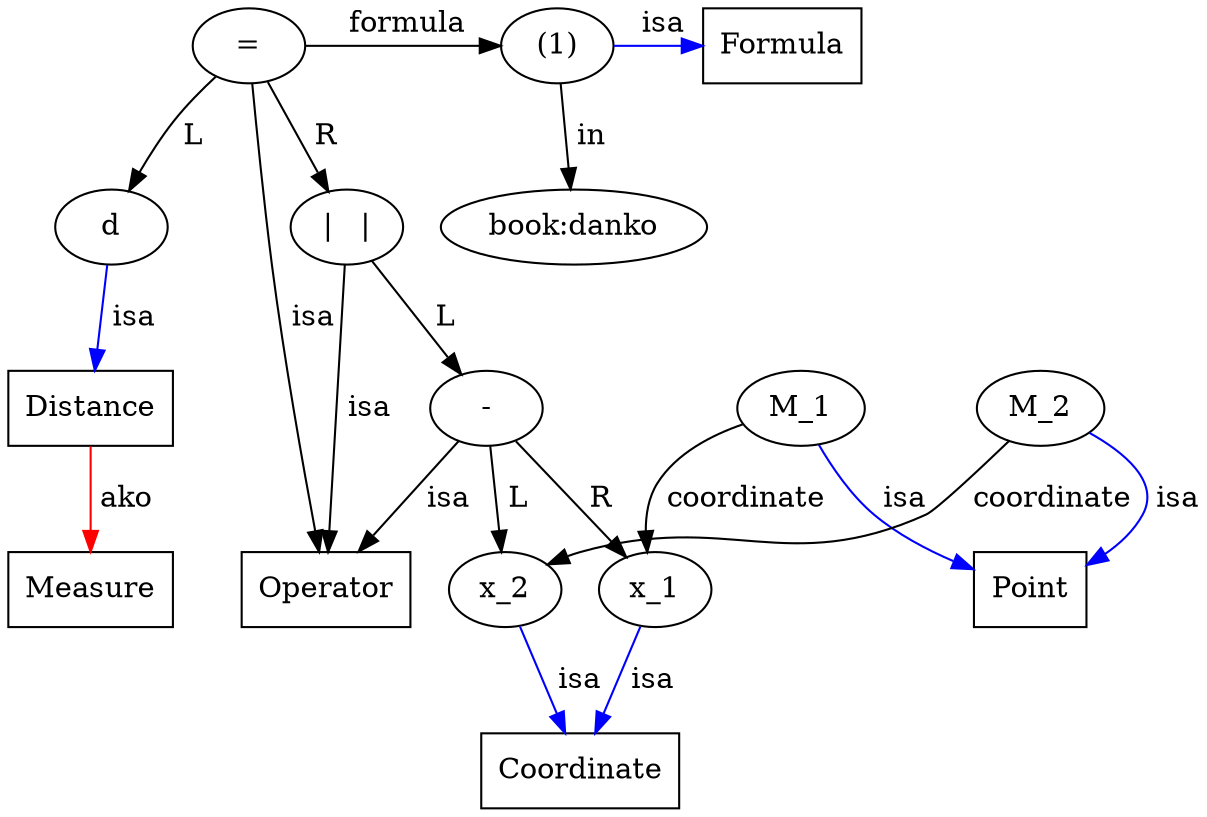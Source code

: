 digraph {

d -> Distance [label=" isa",color=blue];
Distance [shape=box];
Measure [shape=box];
Distance -> Measure [label = " ako",color=red];
eq [label="="];
eq -> Operator [label=" isa"];
eq -> d [label = " L"];
minus [label="-"];
eq -> abs [label= " R"];
abs [label="|   |"];
abs -> minus [label=" L"];
minus -> Operator [label=" isa"];
abs -> Operator [label=" isa"];
minus -> x_2 [label=" L"];
minus -> x_1 [label=" R"];
x_1 -> Coordinate [label=" isa",color=blue];
x_2 -> Coordinate [label=" isa",color=blue];
M_1 -> x_1 [label=" coordinate"];
M_2 -> x_2 [label=" coordinate"];
M_1 -> Point [label=" isa",color=blue];
M_2 -> Point [label=" isa",color=blue];
eq -> eq1 [label = " formula"];
eq1 [label="(1)"];
eq1 -> Formula [label = " isa",color=blue];
{rank=same; eq eq1 Formula}
eq1 -> danko [label = " in"];
danko [label="book:danko"];
Coordinate [shape=box];
Point [shape=box];
Formula [shape=box];
Operator [shape=box];


}
